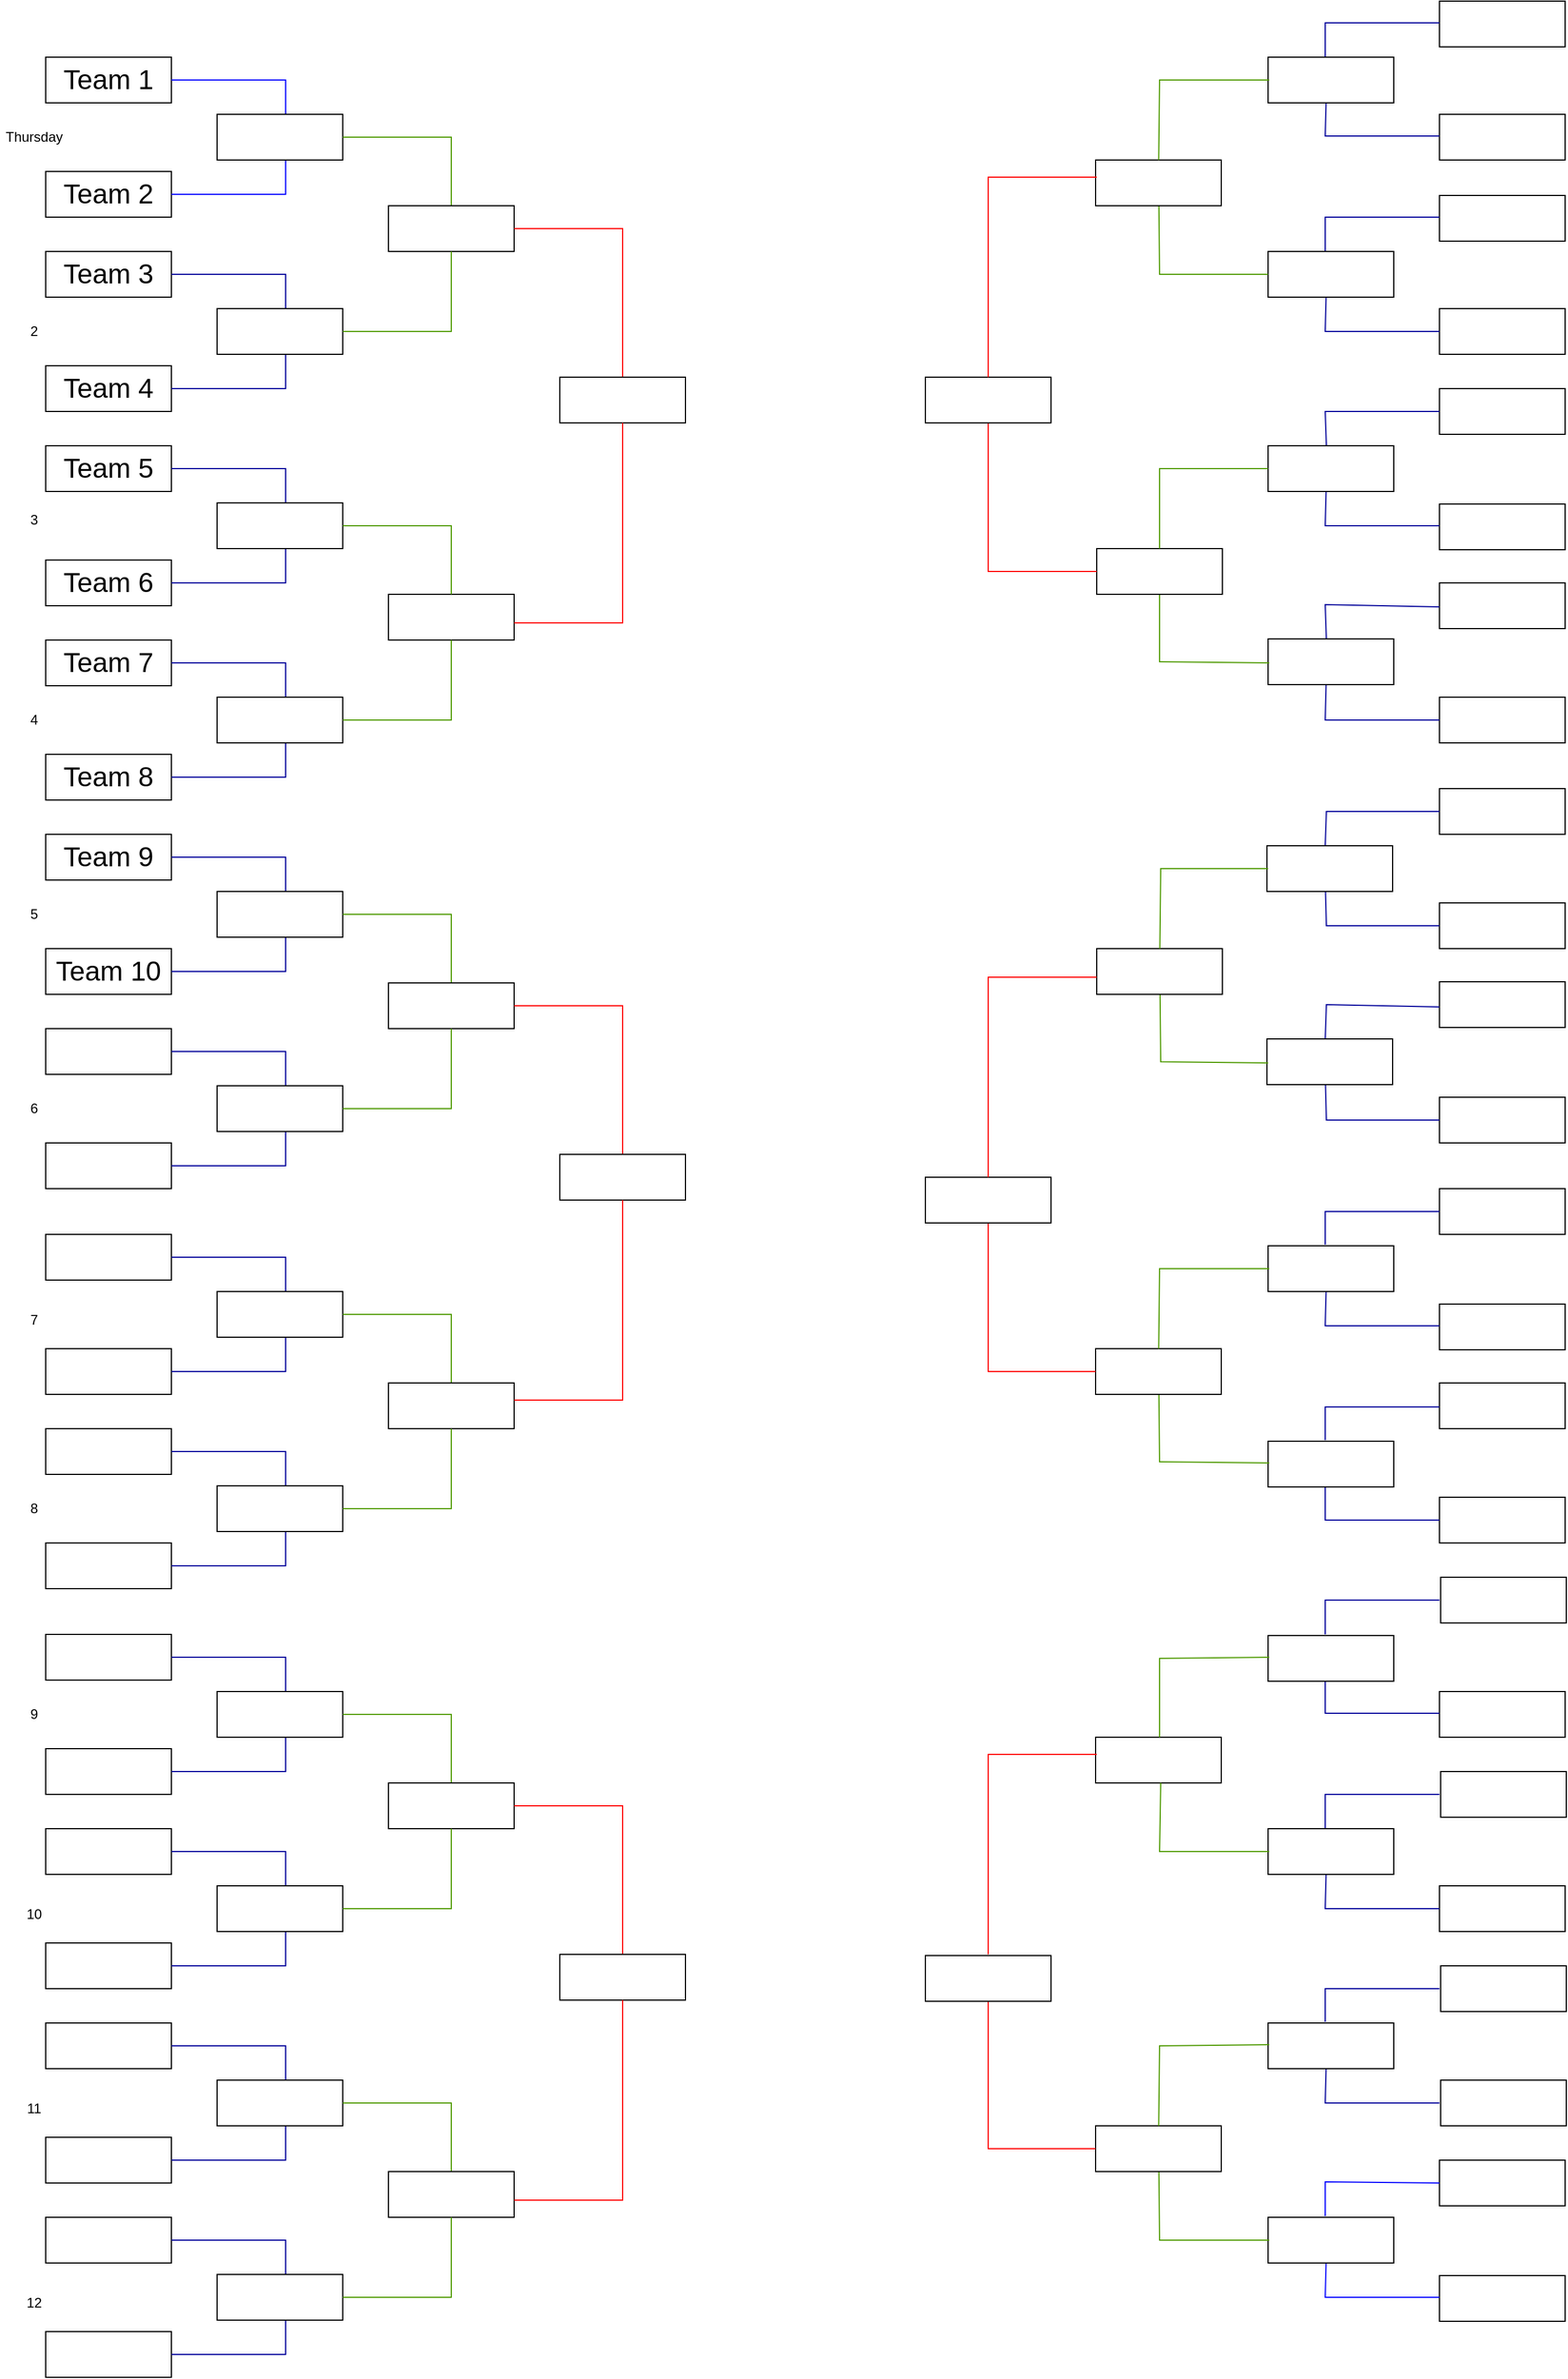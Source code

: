 <mxfile version="26.0.14">
  <diagram name="Page-1" id="8wgxy9TzFDl7dWRC7cgr">
    <mxGraphModel dx="2560" dy="1858" grid="1" gridSize="10" guides="1" tooltips="1" connect="1" arrows="1" fold="1" page="1" pageScale="1" pageWidth="850" pageHeight="1100" math="0" shadow="0">
      <root>
        <mxCell id="0" />
        <mxCell id="1" parent="0" />
        <mxCell id="CkMFdOmKAKPlQsbWJ-E4-1" value="&lt;span style=&quot;font-size: 24px;&quot;&gt;Team 5&lt;/span&gt;" style="rounded=0;whiteSpace=wrap;html=1;" parent="1" vertex="1">
          <mxGeometry x="-260" y="-100" width="110" height="40" as="geometry" />
        </mxCell>
        <mxCell id="CkMFdOmKAKPlQsbWJ-E4-3" value="&lt;span style=&quot;font-size: 24px;&quot;&gt;Team 6&lt;/span&gt;" style="rounded=0;whiteSpace=wrap;html=1;" parent="1" vertex="1">
          <mxGeometry x="-260" width="110" height="40" as="geometry" />
        </mxCell>
        <mxCell id="CkMFdOmKAKPlQsbWJ-E4-8" value="" style="endArrow=none;html=1;rounded=0;strokeColor=light-dark(#000099,#FFFFFF);" parent="1" edge="1">
          <mxGeometry width="50" height="50" relative="1" as="geometry">
            <mxPoint x="-150" y="-80" as="sourcePoint" />
            <mxPoint x="-50" y="-40" as="targetPoint" />
            <Array as="points">
              <mxPoint x="-50" y="-80" />
            </Array>
          </mxGeometry>
        </mxCell>
        <mxCell id="CkMFdOmKAKPlQsbWJ-E4-9" value="" style="endArrow=none;html=1;rounded=0;strokeColor=light-dark(#000099,#FFFFFF);" parent="1" edge="1">
          <mxGeometry width="50" height="50" relative="1" as="geometry">
            <mxPoint x="-150" y="20" as="sourcePoint" />
            <mxPoint x="-50" y="-10" as="targetPoint" />
            <Array as="points">
              <mxPoint x="-50" y="20" />
            </Array>
          </mxGeometry>
        </mxCell>
        <mxCell id="CkMFdOmKAKPlQsbWJ-E4-10" value="" style="rounded=0;whiteSpace=wrap;html=1;" parent="1" vertex="1">
          <mxGeometry x="-110" y="-50" width="110" height="40" as="geometry" />
        </mxCell>
        <mxCell id="CkMFdOmKAKPlQsbWJ-E4-11" value="&lt;span style=&quot;font-size: 24px;&quot;&gt;Team 7&lt;/span&gt;" style="rounded=0;whiteSpace=wrap;html=1;" parent="1" vertex="1">
          <mxGeometry x="-260" y="70" width="110" height="40" as="geometry" />
        </mxCell>
        <mxCell id="CkMFdOmKAKPlQsbWJ-E4-12" value="&lt;span style=&quot;font-size: 24px;&quot;&gt;Team 8&lt;/span&gt;" style="rounded=0;whiteSpace=wrap;html=1;" parent="1" vertex="1">
          <mxGeometry x="-260" y="170" width="110" height="40" as="geometry" />
        </mxCell>
        <mxCell id="CkMFdOmKAKPlQsbWJ-E4-13" value="" style="endArrow=none;html=1;rounded=0;strokeColor=light-dark(#000099,#FFFFFF);" parent="1" edge="1">
          <mxGeometry width="50" height="50" relative="1" as="geometry">
            <mxPoint x="-150" y="90" as="sourcePoint" />
            <mxPoint x="-50" y="130" as="targetPoint" />
            <Array as="points">
              <mxPoint x="-50" y="90" />
            </Array>
          </mxGeometry>
        </mxCell>
        <mxCell id="CkMFdOmKAKPlQsbWJ-E4-14" value="" style="endArrow=none;html=1;rounded=0;strokeColor=light-dark(#000099,#FFFFFF);" parent="1" edge="1">
          <mxGeometry width="50" height="50" relative="1" as="geometry">
            <mxPoint x="-150" y="190" as="sourcePoint" />
            <mxPoint x="-50" y="160" as="targetPoint" />
            <Array as="points">
              <mxPoint x="-50" y="190" />
            </Array>
          </mxGeometry>
        </mxCell>
        <mxCell id="CkMFdOmKAKPlQsbWJ-E4-15" value="" style="rounded=0;whiteSpace=wrap;html=1;" parent="1" vertex="1">
          <mxGeometry x="-110" y="120" width="110" height="40" as="geometry" />
        </mxCell>
        <mxCell id="CkMFdOmKAKPlQsbWJ-E4-16" value="&lt;span style=&quot;font-size: 24px;&quot;&gt;Team 9&lt;/span&gt;" style="rounded=0;whiteSpace=wrap;html=1;" parent="1" vertex="1">
          <mxGeometry x="-260" y="240" width="110" height="40" as="geometry" />
        </mxCell>
        <mxCell id="CkMFdOmKAKPlQsbWJ-E4-17" value="&lt;span style=&quot;font-size: 24px;&quot;&gt;Team 10&lt;/span&gt;" style="rounded=0;whiteSpace=wrap;html=1;" parent="1" vertex="1">
          <mxGeometry x="-260" y="340" width="110" height="40" as="geometry" />
        </mxCell>
        <mxCell id="CkMFdOmKAKPlQsbWJ-E4-18" value="" style="endArrow=none;html=1;rounded=0;strokeColor=light-dark(#000099,#FFFFFF);" parent="1" edge="1">
          <mxGeometry width="50" height="50" relative="1" as="geometry">
            <mxPoint x="-150" y="260" as="sourcePoint" />
            <mxPoint x="-50" y="300" as="targetPoint" />
            <Array as="points">
              <mxPoint x="-50" y="260" />
            </Array>
          </mxGeometry>
        </mxCell>
        <mxCell id="CkMFdOmKAKPlQsbWJ-E4-19" value="" style="endArrow=none;html=1;rounded=0;strokeColor=light-dark(#000099,#FFFFFF);" parent="1" edge="1">
          <mxGeometry width="50" height="50" relative="1" as="geometry">
            <mxPoint x="-150" y="360" as="sourcePoint" />
            <mxPoint x="-50" y="330" as="targetPoint" />
            <Array as="points">
              <mxPoint x="-50" y="360" />
            </Array>
          </mxGeometry>
        </mxCell>
        <mxCell id="CkMFdOmKAKPlQsbWJ-E4-20" value="" style="rounded=0;whiteSpace=wrap;html=1;" parent="1" vertex="1">
          <mxGeometry x="-110" y="290" width="110" height="40" as="geometry" />
        </mxCell>
        <mxCell id="CkMFdOmKAKPlQsbWJ-E4-21" value="" style="rounded=0;whiteSpace=wrap;html=1;" parent="1" vertex="1">
          <mxGeometry x="-260" y="410" width="110" height="40" as="geometry" />
        </mxCell>
        <mxCell id="CkMFdOmKAKPlQsbWJ-E4-22" value="" style="rounded=0;whiteSpace=wrap;html=1;" parent="1" vertex="1">
          <mxGeometry x="-260" y="510" width="110" height="40" as="geometry" />
        </mxCell>
        <mxCell id="CkMFdOmKAKPlQsbWJ-E4-23" value="" style="endArrow=none;html=1;rounded=0;strokeColor=light-dark(#000099,#FFFFFF);" parent="1" edge="1">
          <mxGeometry width="50" height="50" relative="1" as="geometry">
            <mxPoint x="-150" y="430" as="sourcePoint" />
            <mxPoint x="-50" y="470" as="targetPoint" />
            <Array as="points">
              <mxPoint x="-50" y="430" />
            </Array>
          </mxGeometry>
        </mxCell>
        <mxCell id="CkMFdOmKAKPlQsbWJ-E4-24" value="" style="endArrow=none;html=1;rounded=0;strokeColor=light-dark(#000099,#FFFFFF);" parent="1" edge="1">
          <mxGeometry width="50" height="50" relative="1" as="geometry">
            <mxPoint x="-150" y="530" as="sourcePoint" />
            <mxPoint x="-50" y="500" as="targetPoint" />
            <Array as="points">
              <mxPoint x="-50" y="530" />
            </Array>
          </mxGeometry>
        </mxCell>
        <mxCell id="CkMFdOmKAKPlQsbWJ-E4-25" value="" style="rounded=0;whiteSpace=wrap;html=1;" parent="1" vertex="1">
          <mxGeometry x="-110" y="460" width="110" height="40" as="geometry" />
        </mxCell>
        <mxCell id="CkMFdOmKAKPlQsbWJ-E4-26" value="" style="rounded=0;whiteSpace=wrap;html=1;" parent="1" vertex="1">
          <mxGeometry x="-260" y="590" width="110" height="40" as="geometry" />
        </mxCell>
        <mxCell id="CkMFdOmKAKPlQsbWJ-E4-27" value="" style="rounded=0;whiteSpace=wrap;html=1;" parent="1" vertex="1">
          <mxGeometry x="-260" y="690" width="110" height="40" as="geometry" />
        </mxCell>
        <mxCell id="CkMFdOmKAKPlQsbWJ-E4-28" value="" style="endArrow=none;html=1;rounded=0;strokeColor=light-dark(#000099,#FFFFFF);" parent="1" edge="1">
          <mxGeometry width="50" height="50" relative="1" as="geometry">
            <mxPoint x="-150" y="610" as="sourcePoint" />
            <mxPoint x="-50" y="650" as="targetPoint" />
            <Array as="points">
              <mxPoint x="-50" y="610" />
            </Array>
          </mxGeometry>
        </mxCell>
        <mxCell id="CkMFdOmKAKPlQsbWJ-E4-29" value="" style="endArrow=none;html=1;rounded=0;strokeColor=light-dark(#000099,#FFFFFF);" parent="1" edge="1">
          <mxGeometry width="50" height="50" relative="1" as="geometry">
            <mxPoint x="-150" y="710" as="sourcePoint" />
            <mxPoint x="-50" y="680" as="targetPoint" />
            <Array as="points">
              <mxPoint x="-50" y="710" />
            </Array>
          </mxGeometry>
        </mxCell>
        <mxCell id="CkMFdOmKAKPlQsbWJ-E4-30" value="" style="rounded=0;whiteSpace=wrap;html=1;" parent="1" vertex="1">
          <mxGeometry x="-110" y="640" width="110" height="40" as="geometry" />
        </mxCell>
        <mxCell id="CkMFdOmKAKPlQsbWJ-E4-36" value="" style="rounded=0;whiteSpace=wrap;html=1;" parent="1" vertex="1">
          <mxGeometry x="-260" y="760" width="110" height="40" as="geometry" />
        </mxCell>
        <mxCell id="CkMFdOmKAKPlQsbWJ-E4-37" value="" style="rounded=0;whiteSpace=wrap;html=1;" parent="1" vertex="1">
          <mxGeometry x="-260" y="860" width="110" height="40" as="geometry" />
        </mxCell>
        <mxCell id="CkMFdOmKAKPlQsbWJ-E4-38" value="" style="endArrow=none;html=1;rounded=0;strokeColor=light-dark(#000099,#FFFFFF);" parent="1" edge="1">
          <mxGeometry width="50" height="50" relative="1" as="geometry">
            <mxPoint x="-150" y="780" as="sourcePoint" />
            <mxPoint x="-50" y="820" as="targetPoint" />
            <Array as="points">
              <mxPoint x="-50" y="780" />
            </Array>
          </mxGeometry>
        </mxCell>
        <mxCell id="CkMFdOmKAKPlQsbWJ-E4-39" value="" style="endArrow=none;html=1;rounded=0;strokeColor=light-dark(#000099,#FFFFFF);" parent="1" edge="1">
          <mxGeometry width="50" height="50" relative="1" as="geometry">
            <mxPoint x="-150" y="880" as="sourcePoint" />
            <mxPoint x="-50" y="850" as="targetPoint" />
            <Array as="points">
              <mxPoint x="-50" y="880" />
            </Array>
          </mxGeometry>
        </mxCell>
        <mxCell id="CkMFdOmKAKPlQsbWJ-E4-40" value="" style="rounded=0;whiteSpace=wrap;html=1;" parent="1" vertex="1">
          <mxGeometry x="-110" y="810" width="110" height="40" as="geometry" />
        </mxCell>
        <mxCell id="CkMFdOmKAKPlQsbWJ-E4-41" value="" style="rounded=0;whiteSpace=wrap;html=1;" parent="1" vertex="1">
          <mxGeometry x="-260" y="940" width="110" height="40" as="geometry" />
        </mxCell>
        <mxCell id="CkMFdOmKAKPlQsbWJ-E4-42" value="" style="rounded=0;whiteSpace=wrap;html=1;" parent="1" vertex="1">
          <mxGeometry x="-260" y="1040" width="110" height="40" as="geometry" />
        </mxCell>
        <mxCell id="CkMFdOmKAKPlQsbWJ-E4-43" value="" style="endArrow=none;html=1;rounded=0;strokeColor=light-dark(#000099,#FFFFFF);" parent="1" edge="1">
          <mxGeometry width="50" height="50" relative="1" as="geometry">
            <mxPoint x="-150" y="960" as="sourcePoint" />
            <mxPoint x="-50" y="1000" as="targetPoint" />
            <Array as="points">
              <mxPoint x="-50" y="960" />
            </Array>
          </mxGeometry>
        </mxCell>
        <mxCell id="CkMFdOmKAKPlQsbWJ-E4-44" value="" style="endArrow=none;html=1;rounded=0;strokeColor=light-dark(#000099,#FFFFFF);" parent="1" edge="1">
          <mxGeometry width="50" height="50" relative="1" as="geometry">
            <mxPoint x="-150" y="1060" as="sourcePoint" />
            <mxPoint x="-50" y="1030" as="targetPoint" />
            <Array as="points">
              <mxPoint x="-50" y="1060" />
            </Array>
          </mxGeometry>
        </mxCell>
        <mxCell id="CkMFdOmKAKPlQsbWJ-E4-45" value="" style="rounded=0;whiteSpace=wrap;html=1;" parent="1" vertex="1">
          <mxGeometry x="-110" y="990" width="110" height="40" as="geometry" />
        </mxCell>
        <mxCell id="CkMFdOmKAKPlQsbWJ-E4-46" value="" style="rounded=0;whiteSpace=wrap;html=1;" parent="1" vertex="1">
          <mxGeometry x="-260" y="1110" width="110" height="40" as="geometry" />
        </mxCell>
        <mxCell id="CkMFdOmKAKPlQsbWJ-E4-47" value="" style="rounded=0;whiteSpace=wrap;html=1;" parent="1" vertex="1">
          <mxGeometry x="-260" y="1210" width="110" height="40" as="geometry" />
        </mxCell>
        <mxCell id="CkMFdOmKAKPlQsbWJ-E4-48" value="" style="endArrow=none;html=1;rounded=0;strokeColor=light-dark(#000099,#FFFFFF);" parent="1" edge="1">
          <mxGeometry width="50" height="50" relative="1" as="geometry">
            <mxPoint x="-150" y="1130" as="sourcePoint" />
            <mxPoint x="-50" y="1170" as="targetPoint" />
            <Array as="points">
              <mxPoint x="-50" y="1130" />
            </Array>
          </mxGeometry>
        </mxCell>
        <mxCell id="CkMFdOmKAKPlQsbWJ-E4-49" value="" style="endArrow=none;html=1;rounded=0;strokeColor=light-dark(#000099,#FFFFFF);" parent="1" edge="1">
          <mxGeometry width="50" height="50" relative="1" as="geometry">
            <mxPoint x="-150" y="1230" as="sourcePoint" />
            <mxPoint x="-50" y="1200" as="targetPoint" />
            <Array as="points">
              <mxPoint x="-50" y="1230" />
            </Array>
          </mxGeometry>
        </mxCell>
        <mxCell id="CkMFdOmKAKPlQsbWJ-E4-50" value="" style="rounded=0;whiteSpace=wrap;html=1;" parent="1" vertex="1">
          <mxGeometry x="-110" y="1160" width="110" height="40" as="geometry" />
        </mxCell>
        <mxCell id="CkMFdOmKAKPlQsbWJ-E4-51" value="" style="rounded=0;whiteSpace=wrap;html=1;" parent="1" vertex="1">
          <mxGeometry x="-260" y="1280" width="110" height="40" as="geometry" />
        </mxCell>
        <mxCell id="CkMFdOmKAKPlQsbWJ-E4-52" value="" style="rounded=0;whiteSpace=wrap;html=1;" parent="1" vertex="1">
          <mxGeometry x="-260" y="1380" width="110" height="40" as="geometry" />
        </mxCell>
        <mxCell id="CkMFdOmKAKPlQsbWJ-E4-53" value="" style="endArrow=none;html=1;rounded=0;strokeColor=light-dark(#000099,#FFFFFF);" parent="1" edge="1">
          <mxGeometry width="50" height="50" relative="1" as="geometry">
            <mxPoint x="-150" y="1300" as="sourcePoint" />
            <mxPoint x="-50" y="1340" as="targetPoint" />
            <Array as="points">
              <mxPoint x="-50" y="1300" />
            </Array>
          </mxGeometry>
        </mxCell>
        <mxCell id="CkMFdOmKAKPlQsbWJ-E4-54" value="" style="endArrow=none;html=1;rounded=0;strokeColor=light-dark(#000099,#FFFFFF);" parent="1" edge="1">
          <mxGeometry width="50" height="50" relative="1" as="geometry">
            <mxPoint x="-150" y="1400" as="sourcePoint" />
            <mxPoint x="-50" y="1370" as="targetPoint" />
            <Array as="points">
              <mxPoint x="-50" y="1400" />
            </Array>
          </mxGeometry>
        </mxCell>
        <mxCell id="CkMFdOmKAKPlQsbWJ-E4-55" value="" style="rounded=0;whiteSpace=wrap;html=1;" parent="1" vertex="1">
          <mxGeometry x="-110" y="1330" width="110" height="40" as="geometry" />
        </mxCell>
        <mxCell id="CkMFdOmKAKPlQsbWJ-E4-56" value="" style="rounded=0;whiteSpace=wrap;html=1;" parent="1" vertex="1">
          <mxGeometry x="-260" y="1450" width="110" height="40" as="geometry" />
        </mxCell>
        <mxCell id="CkMFdOmKAKPlQsbWJ-E4-57" value="" style="rounded=0;whiteSpace=wrap;html=1;" parent="1" vertex="1">
          <mxGeometry x="-260" y="1550" width="110" height="40" as="geometry" />
        </mxCell>
        <mxCell id="CkMFdOmKAKPlQsbWJ-E4-58" value="" style="endArrow=none;html=1;rounded=0;strokeColor=light-dark(#000099,#FFFFFF);" parent="1" edge="1">
          <mxGeometry width="50" height="50" relative="1" as="geometry">
            <mxPoint x="-150" y="1470" as="sourcePoint" />
            <mxPoint x="-50" y="1510" as="targetPoint" />
            <Array as="points">
              <mxPoint x="-50" y="1470" />
            </Array>
          </mxGeometry>
        </mxCell>
        <mxCell id="CkMFdOmKAKPlQsbWJ-E4-59" value="" style="endArrow=none;html=1;rounded=0;strokeColor=light-dark(#000099,#FFFFFF);" parent="1" edge="1">
          <mxGeometry width="50" height="50" relative="1" as="geometry">
            <mxPoint x="-150" y="1570" as="sourcePoint" />
            <mxPoint x="-50" y="1540" as="targetPoint" />
            <Array as="points">
              <mxPoint x="-50" y="1570" />
            </Array>
          </mxGeometry>
        </mxCell>
        <mxCell id="CkMFdOmKAKPlQsbWJ-E4-60" value="" style="rounded=0;whiteSpace=wrap;html=1;" parent="1" vertex="1">
          <mxGeometry x="-110" y="1500" width="110" height="40" as="geometry" />
        </mxCell>
        <mxCell id="CkMFdOmKAKPlQsbWJ-E4-61" value="&lt;span style=&quot;font-size: 24px;&quot;&gt;Team 3&lt;/span&gt;" style="rounded=0;whiteSpace=wrap;html=1;" parent="1" vertex="1">
          <mxGeometry x="-260" y="-270" width="110" height="40" as="geometry" />
        </mxCell>
        <mxCell id="CkMFdOmKAKPlQsbWJ-E4-62" value="&lt;span style=&quot;font-size: 24px;&quot;&gt;Team 4&lt;/span&gt;" style="rounded=0;whiteSpace=wrap;html=1;" parent="1" vertex="1">
          <mxGeometry x="-260" y="-170" width="110" height="40" as="geometry" />
        </mxCell>
        <mxCell id="CkMFdOmKAKPlQsbWJ-E4-63" value="" style="endArrow=none;html=1;rounded=0;strokeColor=light-dark(#000099,#FFFFFF);" parent="1" edge="1">
          <mxGeometry width="50" height="50" relative="1" as="geometry">
            <mxPoint x="-150" y="-250" as="sourcePoint" />
            <mxPoint x="-50" y="-210" as="targetPoint" />
            <Array as="points">
              <mxPoint x="-50" y="-250" />
            </Array>
          </mxGeometry>
        </mxCell>
        <mxCell id="CkMFdOmKAKPlQsbWJ-E4-64" value="" style="endArrow=none;html=1;rounded=0;strokeColor=light-dark(#000099,#FFFFFF);" parent="1" edge="1">
          <mxGeometry width="50" height="50" relative="1" as="geometry">
            <mxPoint x="-150" y="-150" as="sourcePoint" />
            <mxPoint x="-50" y="-180" as="targetPoint" />
            <Array as="points">
              <mxPoint x="-50" y="-150" />
            </Array>
          </mxGeometry>
        </mxCell>
        <mxCell id="CkMFdOmKAKPlQsbWJ-E4-65" value="" style="rounded=0;whiteSpace=wrap;html=1;" parent="1" vertex="1">
          <mxGeometry x="-110" y="-220" width="110" height="40" as="geometry" />
        </mxCell>
        <mxCell id="CkMFdOmKAKPlQsbWJ-E4-66" value="&lt;font style=&quot;font-size: 24px;&quot;&gt;Team 1&lt;/font&gt;" style="rounded=0;whiteSpace=wrap;html=1;" parent="1" vertex="1">
          <mxGeometry x="-260" y="-440" width="110" height="40" as="geometry" />
        </mxCell>
        <mxCell id="CkMFdOmKAKPlQsbWJ-E4-67" value="&lt;span style=&quot;font-size: 24px;&quot;&gt;Team 2&lt;/span&gt;" style="rounded=0;whiteSpace=wrap;html=1;" parent="1" vertex="1">
          <mxGeometry x="-260" y="-340" width="110" height="40" as="geometry" />
        </mxCell>
        <mxCell id="CkMFdOmKAKPlQsbWJ-E4-68" value="" style="endArrow=none;html=1;rounded=0;strokeColor=light-dark(#0000FF,#FFFFFF);" parent="1" edge="1">
          <mxGeometry width="50" height="50" relative="1" as="geometry">
            <mxPoint x="-150" y="-420" as="sourcePoint" />
            <mxPoint x="-50" y="-380" as="targetPoint" />
            <Array as="points">
              <mxPoint x="-50" y="-420" />
            </Array>
          </mxGeometry>
        </mxCell>
        <mxCell id="CkMFdOmKAKPlQsbWJ-E4-69" value="" style="endArrow=none;html=1;rounded=0;strokeColor=light-dark(#0000FF,#FFFFFF);" parent="1" edge="1">
          <mxGeometry width="50" height="50" relative="1" as="geometry">
            <mxPoint x="-150" y="-320" as="sourcePoint" />
            <mxPoint x="-50" y="-350" as="targetPoint" />
            <Array as="points">
              <mxPoint x="-50" y="-320" />
            </Array>
          </mxGeometry>
        </mxCell>
        <mxCell id="CkMFdOmKAKPlQsbWJ-E4-70" value="" style="rounded=0;whiteSpace=wrap;html=1;" parent="1" vertex="1">
          <mxGeometry x="-110" y="-390" width="110" height="40" as="geometry" />
        </mxCell>
        <mxCell id="CkMFdOmKAKPlQsbWJ-E4-131" value="" style="endArrow=none;html=1;rounded=0;entryX=0.5;entryY=0;entryDx=0;entryDy=0;strokeColor=light-dark(#4D9900,#FFFFFF);" parent="1" target="CkMFdOmKAKPlQsbWJ-E4-133" edge="1">
          <mxGeometry width="50" height="50" relative="1" as="geometry">
            <mxPoint y="-370" as="sourcePoint" />
            <mxPoint x="99" y="-305" as="targetPoint" />
            <Array as="points">
              <mxPoint x="95" y="-370" />
            </Array>
          </mxGeometry>
        </mxCell>
        <mxCell id="CkMFdOmKAKPlQsbWJ-E4-133" value="" style="rounded=0;whiteSpace=wrap;html=1;" parent="1" vertex="1">
          <mxGeometry x="40" y="-310" width="110" height="40" as="geometry" />
        </mxCell>
        <mxCell id="CkMFdOmKAKPlQsbWJ-E4-134" value="" style="endArrow=none;html=1;rounded=0;strokeColor=light-dark(#4D9900,#FFFFFF);" parent="1" target="CkMFdOmKAKPlQsbWJ-E4-133" edge="1">
          <mxGeometry width="50" height="50" relative="1" as="geometry">
            <mxPoint y="-200" as="sourcePoint" />
            <mxPoint x="95" y="-140" as="targetPoint" />
            <Array as="points">
              <mxPoint x="95" y="-200" />
            </Array>
          </mxGeometry>
        </mxCell>
        <mxCell id="CkMFdOmKAKPlQsbWJ-E4-136" value="" style="rounded=0;whiteSpace=wrap;html=1;" parent="1" vertex="1">
          <mxGeometry x="40" y="30" width="110" height="40" as="geometry" />
        </mxCell>
        <mxCell id="CkMFdOmKAKPlQsbWJ-E4-137" value="" style="endArrow=none;html=1;rounded=0;entryX=0.5;entryY=0;entryDx=0;entryDy=0;strokeColor=light-dark(#4D9900,#FFFFFF);" parent="1" edge="1">
          <mxGeometry width="50" height="50" relative="1" as="geometry">
            <mxPoint y="-30" as="sourcePoint" />
            <mxPoint x="95" y="30" as="targetPoint" />
            <Array as="points">
              <mxPoint x="95" y="-30" />
            </Array>
          </mxGeometry>
        </mxCell>
        <mxCell id="CkMFdOmKAKPlQsbWJ-E4-138" value="" style="endArrow=none;html=1;rounded=0;strokeColor=light-dark(#4D9900,#FFFFFF);" parent="1" edge="1">
          <mxGeometry width="50" height="50" relative="1" as="geometry">
            <mxPoint y="140" as="sourcePoint" />
            <mxPoint x="95" y="70" as="targetPoint" />
            <Array as="points">
              <mxPoint x="95" y="140" />
            </Array>
          </mxGeometry>
        </mxCell>
        <mxCell id="CkMFdOmKAKPlQsbWJ-E4-139" value="" style="endArrow=none;html=1;rounded=0;entryX=0.5;entryY=0;entryDx=0;entryDy=0;strokeColor=light-dark(#4D9900,#FFFFFF);" parent="1" target="CkMFdOmKAKPlQsbWJ-E4-140" edge="1">
          <mxGeometry width="50" height="50" relative="1" as="geometry">
            <mxPoint y="310" as="sourcePoint" />
            <mxPoint x="99" y="375" as="targetPoint" />
            <Array as="points">
              <mxPoint x="95" y="310" />
            </Array>
          </mxGeometry>
        </mxCell>
        <mxCell id="CkMFdOmKAKPlQsbWJ-E4-140" value="" style="rounded=0;whiteSpace=wrap;html=1;" parent="1" vertex="1">
          <mxGeometry x="40" y="370" width="110" height="40" as="geometry" />
        </mxCell>
        <mxCell id="CkMFdOmKAKPlQsbWJ-E4-141" value="" style="endArrow=none;html=1;rounded=0;strokeColor=light-dark(#4D9900,#FFFFFF);" parent="1" target="CkMFdOmKAKPlQsbWJ-E4-140" edge="1">
          <mxGeometry width="50" height="50" relative="1" as="geometry">
            <mxPoint y="480" as="sourcePoint" />
            <mxPoint x="95" y="540" as="targetPoint" />
            <Array as="points">
              <mxPoint x="95" y="480" />
            </Array>
          </mxGeometry>
        </mxCell>
        <mxCell id="CkMFdOmKAKPlQsbWJ-E4-142" value="" style="endArrow=none;html=1;rounded=0;entryX=0.5;entryY=0;entryDx=0;entryDy=0;strokeColor=light-dark(#4D9900,#FFFFFF);" parent="1" target="CkMFdOmKAKPlQsbWJ-E4-143" edge="1">
          <mxGeometry width="50" height="50" relative="1" as="geometry">
            <mxPoint y="660" as="sourcePoint" />
            <mxPoint x="99" y="725" as="targetPoint" />
            <Array as="points">
              <mxPoint x="95" y="660" />
            </Array>
          </mxGeometry>
        </mxCell>
        <mxCell id="CkMFdOmKAKPlQsbWJ-E4-143" value="" style="rounded=0;whiteSpace=wrap;html=1;" parent="1" vertex="1">
          <mxGeometry x="40" y="720" width="110" height="40" as="geometry" />
        </mxCell>
        <mxCell id="CkMFdOmKAKPlQsbWJ-E4-144" value="" style="endArrow=none;html=1;rounded=0;strokeColor=light-dark(#4D9900,#FFFFFF);" parent="1" target="CkMFdOmKAKPlQsbWJ-E4-143" edge="1">
          <mxGeometry width="50" height="50" relative="1" as="geometry">
            <mxPoint y="830" as="sourcePoint" />
            <mxPoint x="95" y="890" as="targetPoint" />
            <Array as="points">
              <mxPoint x="95" y="830" />
            </Array>
          </mxGeometry>
        </mxCell>
        <mxCell id="CkMFdOmKAKPlQsbWJ-E4-145" value="" style="endArrow=none;html=1;rounded=0;entryX=0.5;entryY=0;entryDx=0;entryDy=0;strokeColor=light-dark(#4D9900,#FFFFFF);" parent="1" target="CkMFdOmKAKPlQsbWJ-E4-146" edge="1">
          <mxGeometry width="50" height="50" relative="1" as="geometry">
            <mxPoint y="1010" as="sourcePoint" />
            <mxPoint x="99" y="1075" as="targetPoint" />
            <Array as="points">
              <mxPoint x="95" y="1010" />
            </Array>
          </mxGeometry>
        </mxCell>
        <mxCell id="CkMFdOmKAKPlQsbWJ-E4-146" value="" style="rounded=0;whiteSpace=wrap;html=1;" parent="1" vertex="1">
          <mxGeometry x="40" y="1070" width="110" height="40" as="geometry" />
        </mxCell>
        <mxCell id="CkMFdOmKAKPlQsbWJ-E4-147" value="" style="endArrow=none;html=1;rounded=0;strokeColor=light-dark(#4D9900,#FFFFFF);" parent="1" target="CkMFdOmKAKPlQsbWJ-E4-146" edge="1">
          <mxGeometry width="50" height="50" relative="1" as="geometry">
            <mxPoint y="1180" as="sourcePoint" />
            <mxPoint x="95" y="1240" as="targetPoint" />
            <Array as="points">
              <mxPoint x="95" y="1180" />
            </Array>
          </mxGeometry>
        </mxCell>
        <mxCell id="CkMFdOmKAKPlQsbWJ-E4-148" value="" style="endArrow=none;html=1;rounded=0;entryX=0.5;entryY=0;entryDx=0;entryDy=0;strokeColor=light-dark(#4D9900,#FFFFFF);" parent="1" target="CkMFdOmKAKPlQsbWJ-E4-149" edge="1">
          <mxGeometry width="50" height="50" relative="1" as="geometry">
            <mxPoint y="1350" as="sourcePoint" />
            <mxPoint x="99" y="1415" as="targetPoint" />
            <Array as="points">
              <mxPoint x="95" y="1350" />
            </Array>
          </mxGeometry>
        </mxCell>
        <mxCell id="CkMFdOmKAKPlQsbWJ-E4-149" value="" style="rounded=0;whiteSpace=wrap;html=1;" parent="1" vertex="1">
          <mxGeometry x="40" y="1410" width="110" height="40" as="geometry" />
        </mxCell>
        <mxCell id="CkMFdOmKAKPlQsbWJ-E4-150" value="" style="endArrow=none;html=1;rounded=0;strokeColor=light-dark(#4D9900,#FFFFFF);" parent="1" target="CkMFdOmKAKPlQsbWJ-E4-149" edge="1">
          <mxGeometry width="50" height="50" relative="1" as="geometry">
            <mxPoint y="1520" as="sourcePoint" />
            <mxPoint x="95" y="1580" as="targetPoint" />
            <Array as="points">
              <mxPoint x="95" y="1520" />
            </Array>
          </mxGeometry>
        </mxCell>
        <mxCell id="CkMFdOmKAKPlQsbWJ-E4-151" value="" style="endArrow=none;html=1;rounded=0;entryX=0.5;entryY=0;entryDx=0;entryDy=0;strokeColor=light-dark(#FF0000,#FFFFFF);" parent="1" target="CkMFdOmKAKPlQsbWJ-E4-152" edge="1">
          <mxGeometry width="50" height="50" relative="1" as="geometry">
            <mxPoint x="150" y="-290" as="sourcePoint" />
            <mxPoint x="245" y="-230" as="targetPoint" />
            <Array as="points">
              <mxPoint x="245" y="-290" />
            </Array>
          </mxGeometry>
        </mxCell>
        <mxCell id="CkMFdOmKAKPlQsbWJ-E4-152" value="" style="rounded=0;whiteSpace=wrap;html=1;" parent="1" vertex="1">
          <mxGeometry x="190" y="-160" width="110" height="40" as="geometry" />
        </mxCell>
        <mxCell id="CkMFdOmKAKPlQsbWJ-E4-153" value="" style="endArrow=none;html=1;rounded=0;strokeColor=light-dark(#FF0000,#FFFFFF);entryX=0.5;entryY=1;entryDx=0;entryDy=0;" parent="1" target="CkMFdOmKAKPlQsbWJ-E4-152" edge="1">
          <mxGeometry width="50" height="50" relative="1" as="geometry">
            <mxPoint x="150" y="55" as="sourcePoint" />
            <mxPoint x="245" y="-15" as="targetPoint" />
            <Array as="points">
              <mxPoint x="245" y="55" />
            </Array>
          </mxGeometry>
        </mxCell>
        <mxCell id="CkMFdOmKAKPlQsbWJ-E4-154" value="" style="endArrow=none;html=1;rounded=0;entryX=0.5;entryY=0;entryDx=0;entryDy=0;strokeColor=light-dark(#FF0000,#FFFFFF);" parent="1" target="CkMFdOmKAKPlQsbWJ-E4-155" edge="1">
          <mxGeometry width="50" height="50" relative="1" as="geometry">
            <mxPoint x="150" y="390" as="sourcePoint" />
            <mxPoint x="245" y="450" as="targetPoint" />
            <Array as="points">
              <mxPoint x="245" y="390" />
            </Array>
          </mxGeometry>
        </mxCell>
        <mxCell id="CkMFdOmKAKPlQsbWJ-E4-155" value="" style="rounded=0;whiteSpace=wrap;html=1;" parent="1" vertex="1">
          <mxGeometry x="190" y="520" width="110" height="40" as="geometry" />
        </mxCell>
        <mxCell id="CkMFdOmKAKPlQsbWJ-E4-156" value="" style="endArrow=none;html=1;rounded=0;strokeColor=light-dark(#FF0000,#FFFFFF);entryX=0.5;entryY=1;entryDx=0;entryDy=0;" parent="1" target="CkMFdOmKAKPlQsbWJ-E4-155" edge="1">
          <mxGeometry width="50" height="50" relative="1" as="geometry">
            <mxPoint x="150" y="735" as="sourcePoint" />
            <mxPoint x="245" y="665" as="targetPoint" />
            <Array as="points">
              <mxPoint x="245" y="735" />
            </Array>
          </mxGeometry>
        </mxCell>
        <mxCell id="CkMFdOmKAKPlQsbWJ-E4-157" value="" style="endArrow=none;html=1;rounded=0;entryX=0.5;entryY=0;entryDx=0;entryDy=0;strokeColor=light-dark(#FF0000,#FFFFFF);" parent="1" target="CkMFdOmKAKPlQsbWJ-E4-158" edge="1">
          <mxGeometry width="50" height="50" relative="1" as="geometry">
            <mxPoint x="150" y="1090" as="sourcePoint" />
            <mxPoint x="245" y="1150" as="targetPoint" />
            <Array as="points">
              <mxPoint x="245" y="1090" />
            </Array>
          </mxGeometry>
        </mxCell>
        <mxCell id="CkMFdOmKAKPlQsbWJ-E4-158" value="" style="rounded=0;whiteSpace=wrap;html=1;" parent="1" vertex="1">
          <mxGeometry x="190" y="1220" width="110" height="40" as="geometry" />
        </mxCell>
        <mxCell id="CkMFdOmKAKPlQsbWJ-E4-159" value="" style="endArrow=none;html=1;rounded=0;strokeColor=light-dark(#FF0000,#FFFFFF);entryX=0.5;entryY=1;entryDx=0;entryDy=0;" parent="1" target="CkMFdOmKAKPlQsbWJ-E4-158" edge="1">
          <mxGeometry width="50" height="50" relative="1" as="geometry">
            <mxPoint x="150" y="1435" as="sourcePoint" />
            <mxPoint x="245" y="1365" as="targetPoint" />
            <Array as="points">
              <mxPoint x="245" y="1435" />
            </Array>
          </mxGeometry>
        </mxCell>
        <mxCell id="CkMFdOmKAKPlQsbWJ-E4-161" value="Thursday" style="text;html=1;align=center;verticalAlign=middle;whiteSpace=wrap;rounded=0;" parent="1" vertex="1">
          <mxGeometry x="-300" y="-385" width="60" height="30" as="geometry" />
        </mxCell>
        <mxCell id="CkMFdOmKAKPlQsbWJ-E4-162" value="2" style="text;html=1;align=center;verticalAlign=middle;whiteSpace=wrap;rounded=0;" parent="1" vertex="1">
          <mxGeometry x="-300" y="-215" width="60" height="30" as="geometry" />
        </mxCell>
        <mxCell id="CkMFdOmKAKPlQsbWJ-E4-163" value="3" style="text;html=1;align=center;verticalAlign=middle;whiteSpace=wrap;rounded=0;" parent="1" vertex="1">
          <mxGeometry x="-300" y="-50" width="60" height="30" as="geometry" />
        </mxCell>
        <mxCell id="CkMFdOmKAKPlQsbWJ-E4-164" value="4" style="text;html=1;align=center;verticalAlign=middle;whiteSpace=wrap;rounded=0;" parent="1" vertex="1">
          <mxGeometry x="-300" y="125" width="60" height="30" as="geometry" />
        </mxCell>
        <mxCell id="CkMFdOmKAKPlQsbWJ-E4-165" value="5" style="text;html=1;align=center;verticalAlign=middle;whiteSpace=wrap;rounded=0;" parent="1" vertex="1">
          <mxGeometry x="-300" y="295" width="60" height="30" as="geometry" />
        </mxCell>
        <mxCell id="CkMFdOmKAKPlQsbWJ-E4-166" value="6" style="text;html=1;align=center;verticalAlign=middle;whiteSpace=wrap;rounded=0;" parent="1" vertex="1">
          <mxGeometry x="-300" y="465" width="60" height="30" as="geometry" />
        </mxCell>
        <mxCell id="CkMFdOmKAKPlQsbWJ-E4-167" value="7" style="text;html=1;align=center;verticalAlign=middle;whiteSpace=wrap;rounded=0;" parent="1" vertex="1">
          <mxGeometry x="-300" y="650" width="60" height="30" as="geometry" />
        </mxCell>
        <mxCell id="CkMFdOmKAKPlQsbWJ-E4-168" value="8" style="text;html=1;align=center;verticalAlign=middle;whiteSpace=wrap;rounded=0;" parent="1" vertex="1">
          <mxGeometry x="-300" y="815" width="60" height="30" as="geometry" />
        </mxCell>
        <mxCell id="CkMFdOmKAKPlQsbWJ-E4-169" value="9" style="text;html=1;align=center;verticalAlign=middle;whiteSpace=wrap;rounded=0;" parent="1" vertex="1">
          <mxGeometry x="-300" y="995" width="60" height="30" as="geometry" />
        </mxCell>
        <mxCell id="CkMFdOmKAKPlQsbWJ-E4-170" value="10" style="text;html=1;align=center;verticalAlign=middle;whiteSpace=wrap;rounded=0;" parent="1" vertex="1">
          <mxGeometry x="-300" y="1170" width="60" height="30" as="geometry" />
        </mxCell>
        <mxCell id="CkMFdOmKAKPlQsbWJ-E4-171" value="11" style="text;html=1;align=center;verticalAlign=middle;whiteSpace=wrap;rounded=0;" parent="1" vertex="1">
          <mxGeometry x="-300" y="1340" width="60" height="30" as="geometry" />
        </mxCell>
        <mxCell id="CkMFdOmKAKPlQsbWJ-E4-172" value="12" style="text;html=1;align=center;verticalAlign=middle;whiteSpace=wrap;rounded=0;" parent="1" vertex="1">
          <mxGeometry x="-300" y="1510" width="60" height="30" as="geometry" />
        </mxCell>
        <mxCell id="CkMFdOmKAKPlQsbWJ-E4-260" value="" style="group;rotation=-180;" parent="1" vertex="1" connectable="0">
          <mxGeometry x="510" y="-490" width="560" height="2030" as="geometry" />
        </mxCell>
        <mxCell id="CkMFdOmKAKPlQsbWJ-E4-173" value="" style="rounded=0;whiteSpace=wrap;html=1;direction=west;rotation=-180;" parent="CkMFdOmKAKPlQsbWJ-E4-260" vertex="1">
          <mxGeometry x="450" y="1650" width="110" height="40" as="geometry" />
        </mxCell>
        <mxCell id="CkMFdOmKAKPlQsbWJ-E4-174" value="" style="rounded=0;whiteSpace=wrap;html=1;direction=west;rotation=-180;" parent="CkMFdOmKAKPlQsbWJ-E4-260" vertex="1">
          <mxGeometry x="451" y="1550" width="110" height="40" as="geometry" />
        </mxCell>
        <mxCell id="CkMFdOmKAKPlQsbWJ-E4-175" value="" style="endArrow=none;html=1;rounded=0;strokeColor=light-dark(#000099,#FFFFFF);" parent="CkMFdOmKAKPlQsbWJ-E4-260" edge="1">
          <mxGeometry width="50" height="50" relative="1" as="geometry">
            <mxPoint x="450" y="1670" as="sourcePoint" />
            <mxPoint x="351" y="1630" as="targetPoint" />
            <Array as="points">
              <mxPoint x="350" y="1670" />
            </Array>
          </mxGeometry>
        </mxCell>
        <mxCell id="CkMFdOmKAKPlQsbWJ-E4-176" value="" style="endArrow=none;html=1;rounded=0;strokeColor=light-dark(#000099,#FFFFFF);" parent="CkMFdOmKAKPlQsbWJ-E4-260" edge="1">
          <mxGeometry width="50" height="50" relative="1" as="geometry">
            <mxPoint x="450" y="1570" as="sourcePoint" />
            <mxPoint x="350" y="1600" as="targetPoint" />
            <Array as="points">
              <mxPoint x="350" y="1570" />
            </Array>
          </mxGeometry>
        </mxCell>
        <mxCell id="CkMFdOmKAKPlQsbWJ-E4-177" value="" style="rounded=0;whiteSpace=wrap;html=1;direction=west;rotation=-180;" parent="CkMFdOmKAKPlQsbWJ-E4-260" vertex="1">
          <mxGeometry x="300" y="1600" width="110" height="40" as="geometry" />
        </mxCell>
        <mxCell id="CkMFdOmKAKPlQsbWJ-E4-178" value="" style="rounded=0;whiteSpace=wrap;html=1;direction=west;rotation=-180;" parent="CkMFdOmKAKPlQsbWJ-E4-260" vertex="1">
          <mxGeometry x="450" y="1480" width="110" height="40" as="geometry" />
        </mxCell>
        <mxCell id="CkMFdOmKAKPlQsbWJ-E4-179" value="" style="rounded=0;whiteSpace=wrap;html=1;direction=west;rotation=-180;" parent="CkMFdOmKAKPlQsbWJ-E4-260" vertex="1">
          <mxGeometry x="451" y="1380" width="110" height="40" as="geometry" />
        </mxCell>
        <mxCell id="CkMFdOmKAKPlQsbWJ-E4-180" value="" style="endArrow=none;html=1;rounded=0;strokeColor=light-dark(#000099,#FFFFFF);" parent="CkMFdOmKAKPlQsbWJ-E4-260" edge="1">
          <mxGeometry width="50" height="50" relative="1" as="geometry">
            <mxPoint x="450" y="1499" as="sourcePoint" />
            <mxPoint x="350" y="1460" as="targetPoint" />
            <Array as="points">
              <mxPoint x="350" y="1499" />
            </Array>
          </mxGeometry>
        </mxCell>
        <mxCell id="CkMFdOmKAKPlQsbWJ-E4-181" value="" style="endArrow=none;html=1;rounded=0;strokeColor=light-dark(#000099,#FFFFFF);" parent="CkMFdOmKAKPlQsbWJ-E4-260" edge="1">
          <mxGeometry width="50" height="50" relative="1" as="geometry">
            <mxPoint x="450" y="1400" as="sourcePoint" />
            <mxPoint x="350" y="1430" as="targetPoint" />
            <Array as="points">
              <mxPoint x="350" y="1400" />
            </Array>
          </mxGeometry>
        </mxCell>
        <mxCell id="CkMFdOmKAKPlQsbWJ-E4-182" value="" style="rounded=0;whiteSpace=wrap;html=1;direction=west;rotation=-180;" parent="CkMFdOmKAKPlQsbWJ-E4-260" vertex="1">
          <mxGeometry x="300" y="1431" width="110" height="40" as="geometry" />
        </mxCell>
        <mxCell id="CkMFdOmKAKPlQsbWJ-E4-183" value="" style="rounded=0;whiteSpace=wrap;html=1;direction=west;rotation=-180;" parent="CkMFdOmKAKPlQsbWJ-E4-260" vertex="1">
          <mxGeometry x="450" y="1310" width="110" height="40" as="geometry" />
        </mxCell>
        <mxCell id="CkMFdOmKAKPlQsbWJ-E4-184" value="" style="rounded=0;whiteSpace=wrap;html=1;direction=west;rotation=-180;" parent="CkMFdOmKAKPlQsbWJ-E4-260" vertex="1">
          <mxGeometry x="450" y="1210" width="110" height="40" as="geometry" />
        </mxCell>
        <mxCell id="CkMFdOmKAKPlQsbWJ-E4-185" value="" style="endArrow=none;html=1;rounded=0;strokeColor=light-dark(#000099,#FFFFFF);" parent="CkMFdOmKAKPlQsbWJ-E4-260" edge="1">
          <mxGeometry width="50" height="50" relative="1" as="geometry">
            <mxPoint x="450" y="1330" as="sourcePoint" />
            <mxPoint x="350" y="1290" as="targetPoint" />
            <Array as="points">
              <mxPoint x="350" y="1330" />
            </Array>
          </mxGeometry>
        </mxCell>
        <mxCell id="CkMFdOmKAKPlQsbWJ-E4-186" value="" style="endArrow=none;html=1;rounded=0;strokeColor=light-dark(#000099,#FFFFFF);" parent="CkMFdOmKAKPlQsbWJ-E4-260" edge="1">
          <mxGeometry width="50" height="50" relative="1" as="geometry">
            <mxPoint x="450" y="1231" as="sourcePoint" />
            <mxPoint x="350" y="1260" as="targetPoint" />
            <Array as="points">
              <mxPoint x="350" y="1231" />
            </Array>
          </mxGeometry>
        </mxCell>
        <mxCell id="CkMFdOmKAKPlQsbWJ-E4-187" value="" style="rounded=0;whiteSpace=wrap;html=1;direction=west;rotation=-180;" parent="CkMFdOmKAKPlQsbWJ-E4-260" vertex="1">
          <mxGeometry x="300" y="1261" width="110" height="40" as="geometry" />
        </mxCell>
        <mxCell id="CkMFdOmKAKPlQsbWJ-E4-188" value="" style="rounded=0;whiteSpace=wrap;html=1;direction=west;rotation=-180;" parent="CkMFdOmKAKPlQsbWJ-E4-260" vertex="1">
          <mxGeometry x="450" y="1141" width="110" height="40" as="geometry" />
        </mxCell>
        <mxCell id="CkMFdOmKAKPlQsbWJ-E4-189" value="" style="rounded=0;whiteSpace=wrap;html=1;direction=west;rotation=-180;" parent="CkMFdOmKAKPlQsbWJ-E4-260" vertex="1">
          <mxGeometry x="450" y="1040" width="110" height="40" as="geometry" />
        </mxCell>
        <mxCell id="CkMFdOmKAKPlQsbWJ-E4-190" value="" style="endArrow=none;html=1;rounded=0;strokeColor=light-dark(#000099,#FFFFFF);" parent="CkMFdOmKAKPlQsbWJ-E4-260" edge="1">
          <mxGeometry width="50" height="50" relative="1" as="geometry">
            <mxPoint x="450" y="1160" as="sourcePoint" />
            <mxPoint x="351" y="1120" as="targetPoint" />
            <Array as="points">
              <mxPoint x="350" y="1160" />
            </Array>
          </mxGeometry>
        </mxCell>
        <mxCell id="CkMFdOmKAKPlQsbWJ-E4-191" value="" style="endArrow=none;html=1;rounded=0;strokeColor=light-dark(#000099,#FFFFFF);" parent="CkMFdOmKAKPlQsbWJ-E4-260" edge="1">
          <mxGeometry width="50" height="50" relative="1" as="geometry">
            <mxPoint x="450" y="1060" as="sourcePoint" />
            <mxPoint x="350" y="1089" as="targetPoint" />
            <Array as="points">
              <mxPoint x="350" y="1060" />
            </Array>
          </mxGeometry>
        </mxCell>
        <mxCell id="CkMFdOmKAKPlQsbWJ-E4-192" value="" style="rounded=0;whiteSpace=wrap;html=1;direction=west;rotation=-180;" parent="CkMFdOmKAKPlQsbWJ-E4-260" vertex="1">
          <mxGeometry x="300" y="1090" width="110" height="40" as="geometry" />
        </mxCell>
        <mxCell id="CkMFdOmKAKPlQsbWJ-E4-193" value="" style="rounded=0;whiteSpace=wrap;html=1;direction=west;rotation=-180;" parent="CkMFdOmKAKPlQsbWJ-E4-260" vertex="1">
          <mxGeometry x="450" y="960" width="110" height="40" as="geometry" />
        </mxCell>
        <mxCell id="CkMFdOmKAKPlQsbWJ-E4-194" value="" style="rounded=0;whiteSpace=wrap;html=1;direction=west;rotation=-180;" parent="CkMFdOmKAKPlQsbWJ-E4-260" vertex="1">
          <mxGeometry x="450" y="859" width="110" height="40" as="geometry" />
        </mxCell>
        <mxCell id="CkMFdOmKAKPlQsbWJ-E4-195" value="" style="endArrow=none;html=1;rounded=0;strokeColor=light-dark(#000099,#FFFFFF);" parent="CkMFdOmKAKPlQsbWJ-E4-260" edge="1">
          <mxGeometry width="50" height="50" relative="1" as="geometry">
            <mxPoint x="450" y="980" as="sourcePoint" />
            <mxPoint x="350" y="939" as="targetPoint" />
            <Array as="points">
              <mxPoint x="351" y="980" />
            </Array>
          </mxGeometry>
        </mxCell>
        <mxCell id="CkMFdOmKAKPlQsbWJ-E4-196" value="" style="endArrow=none;html=1;rounded=0;strokeColor=light-dark(#000099,#FFFFFF);" parent="CkMFdOmKAKPlQsbWJ-E4-260" edge="1">
          <mxGeometry width="50" height="50" relative="1" as="geometry">
            <mxPoint x="450" y="881" as="sourcePoint" />
            <mxPoint x="350" y="910" as="targetPoint" />
            <Array as="points">
              <mxPoint x="351" y="879" />
            </Array>
          </mxGeometry>
        </mxCell>
        <mxCell id="CkMFdOmKAKPlQsbWJ-E4-197" value="" style="rounded=0;whiteSpace=wrap;html=1;direction=west;rotation=-180;" parent="CkMFdOmKAKPlQsbWJ-E4-260" vertex="1">
          <mxGeometry x="299" y="909" width="110" height="40" as="geometry" />
        </mxCell>
        <mxCell id="CkMFdOmKAKPlQsbWJ-E4-198" value="" style="rounded=0;whiteSpace=wrap;html=1;direction=west;rotation=-180;" parent="CkMFdOmKAKPlQsbWJ-E4-260" vertex="1">
          <mxGeometry x="450" y="790" width="110" height="40" as="geometry" />
        </mxCell>
        <mxCell id="CkMFdOmKAKPlQsbWJ-E4-199" value="" style="rounded=0;whiteSpace=wrap;html=1;direction=west;rotation=-180;" parent="CkMFdOmKAKPlQsbWJ-E4-260" vertex="1">
          <mxGeometry x="450" y="690" width="110" height="40" as="geometry" />
        </mxCell>
        <mxCell id="CkMFdOmKAKPlQsbWJ-E4-200" value="" style="endArrow=none;html=1;rounded=0;strokeColor=light-dark(#000099,#FFFFFF);" parent="CkMFdOmKAKPlQsbWJ-E4-260" edge="1">
          <mxGeometry width="50" height="50" relative="1" as="geometry">
            <mxPoint x="450" y="810" as="sourcePoint" />
            <mxPoint x="350" y="770" as="targetPoint" />
            <Array as="points">
              <mxPoint x="351" y="810" />
            </Array>
          </mxGeometry>
        </mxCell>
        <mxCell id="CkMFdOmKAKPlQsbWJ-E4-201" value="" style="endArrow=none;html=1;rounded=0;strokeColor=light-dark(#000099,#FFFFFF);" parent="CkMFdOmKAKPlQsbWJ-E4-260" edge="1">
          <mxGeometry width="50" height="50" relative="1" as="geometry">
            <mxPoint x="450" y="710" as="sourcePoint" />
            <mxPoint x="350" y="740" as="targetPoint" />
            <Array as="points">
              <mxPoint x="351" y="710" />
            </Array>
          </mxGeometry>
        </mxCell>
        <mxCell id="CkMFdOmKAKPlQsbWJ-E4-202" value="" style="rounded=0;whiteSpace=wrap;html=1;direction=west;rotation=-180;" parent="CkMFdOmKAKPlQsbWJ-E4-260" vertex="1">
          <mxGeometry x="299" y="740" width="110" height="40" as="geometry" />
        </mxCell>
        <mxCell id="CkMFdOmKAKPlQsbWJ-E4-203" value="" style="rounded=0;whiteSpace=wrap;html=1;direction=west;rotation=-180;" parent="CkMFdOmKAKPlQsbWJ-E4-260" vertex="1">
          <mxGeometry x="450" y="610" width="110" height="40" as="geometry" />
        </mxCell>
        <mxCell id="CkMFdOmKAKPlQsbWJ-E4-204" value="" style="rounded=0;whiteSpace=wrap;html=1;direction=west;rotation=-180;" parent="CkMFdOmKAKPlQsbWJ-E4-260" vertex="1">
          <mxGeometry x="450" y="510" width="110" height="40" as="geometry" />
        </mxCell>
        <mxCell id="CkMFdOmKAKPlQsbWJ-E4-205" value="" style="endArrow=none;html=1;rounded=0;strokeColor=light-dark(#000099,#FFFFFF);" parent="CkMFdOmKAKPlQsbWJ-E4-260" edge="1">
          <mxGeometry width="50" height="50" relative="1" as="geometry">
            <mxPoint x="450" y="630" as="sourcePoint" />
            <mxPoint x="351" y="589" as="targetPoint" />
            <Array as="points">
              <mxPoint x="350" y="630" />
            </Array>
          </mxGeometry>
        </mxCell>
        <mxCell id="CkMFdOmKAKPlQsbWJ-E4-206" value="" style="endArrow=none;html=1;rounded=0;strokeColor=light-dark(#000099,#FFFFFF);" parent="CkMFdOmKAKPlQsbWJ-E4-260" edge="1">
          <mxGeometry width="50" height="50" relative="1" as="geometry">
            <mxPoint x="450" y="531" as="sourcePoint" />
            <mxPoint x="351" y="560" as="targetPoint" />
            <Array as="points">
              <mxPoint x="350" y="529" />
            </Array>
          </mxGeometry>
        </mxCell>
        <mxCell id="CkMFdOmKAKPlQsbWJ-E4-207" value="" style="rounded=0;whiteSpace=wrap;html=1;direction=west;rotation=-180;" parent="CkMFdOmKAKPlQsbWJ-E4-260" vertex="1">
          <mxGeometry x="300" y="559" width="110" height="40" as="geometry" />
        </mxCell>
        <mxCell id="CkMFdOmKAKPlQsbWJ-E4-208" value="" style="rounded=0;whiteSpace=wrap;html=1;direction=west;rotation=-180;" parent="CkMFdOmKAKPlQsbWJ-E4-260" vertex="1">
          <mxGeometry x="450" y="441" width="110" height="40" as="geometry" />
        </mxCell>
        <mxCell id="CkMFdOmKAKPlQsbWJ-E4-209" value="" style="rounded=0;whiteSpace=wrap;html=1;direction=west;rotation=-180;" parent="CkMFdOmKAKPlQsbWJ-E4-260" vertex="1">
          <mxGeometry x="450" y="340" width="110" height="40" as="geometry" />
        </mxCell>
        <mxCell id="CkMFdOmKAKPlQsbWJ-E4-210" value="" style="endArrow=none;html=1;rounded=0;strokeColor=light-dark(#000099,#FFFFFF);" parent="CkMFdOmKAKPlQsbWJ-E4-260" edge="1">
          <mxGeometry width="50" height="50" relative="1" as="geometry">
            <mxPoint x="450" y="460" as="sourcePoint" />
            <mxPoint x="351" y="420" as="targetPoint" />
            <Array as="points">
              <mxPoint x="350" y="460" />
            </Array>
          </mxGeometry>
        </mxCell>
        <mxCell id="CkMFdOmKAKPlQsbWJ-E4-211" value="" style="endArrow=none;html=1;rounded=0;strokeColor=light-dark(#000099,#FFFFFF);" parent="CkMFdOmKAKPlQsbWJ-E4-260" edge="1">
          <mxGeometry width="50" height="50" relative="1" as="geometry">
            <mxPoint x="450" y="360" as="sourcePoint" />
            <mxPoint x="351" y="390" as="targetPoint" />
            <Array as="points">
              <mxPoint x="350" y="360" />
            </Array>
          </mxGeometry>
        </mxCell>
        <mxCell id="CkMFdOmKAKPlQsbWJ-E4-212" value="" style="rounded=0;whiteSpace=wrap;html=1;direction=west;rotation=-180;" parent="CkMFdOmKAKPlQsbWJ-E4-260" vertex="1">
          <mxGeometry x="300" y="390" width="110" height="40" as="geometry" />
        </mxCell>
        <mxCell id="CkMFdOmKAKPlQsbWJ-E4-213" value="" style="rounded=0;whiteSpace=wrap;html=1;direction=west;rotation=-180;" parent="CkMFdOmKAKPlQsbWJ-E4-260" vertex="1">
          <mxGeometry x="450" y="270" width="110" height="40" as="geometry" />
        </mxCell>
        <mxCell id="CkMFdOmKAKPlQsbWJ-E4-214" value="" style="rounded=0;whiteSpace=wrap;html=1;direction=west;rotation=-180;" parent="CkMFdOmKAKPlQsbWJ-E4-260" vertex="1">
          <mxGeometry x="450" y="171" width="110" height="40" as="geometry" />
        </mxCell>
        <mxCell id="CkMFdOmKAKPlQsbWJ-E4-215" value="" style="endArrow=none;html=1;rounded=0;strokeColor=light-dark(#000099,#FFFFFF);" parent="CkMFdOmKAKPlQsbWJ-E4-260" edge="1">
          <mxGeometry width="50" height="50" relative="1" as="geometry">
            <mxPoint x="450" y="290" as="sourcePoint" />
            <mxPoint x="351" y="250" as="targetPoint" />
            <Array as="points">
              <mxPoint x="350" y="290" />
            </Array>
          </mxGeometry>
        </mxCell>
        <mxCell id="CkMFdOmKAKPlQsbWJ-E4-216" value="" style="endArrow=none;html=1;rounded=0;strokeColor=light-dark(#000099,#FFFFFF);" parent="CkMFdOmKAKPlQsbWJ-E4-260" edge="1">
          <mxGeometry width="50" height="50" relative="1" as="geometry">
            <mxPoint x="450" y="190" as="sourcePoint" />
            <mxPoint x="350" y="220" as="targetPoint" />
            <Array as="points">
              <mxPoint x="350" y="190" />
            </Array>
          </mxGeometry>
        </mxCell>
        <mxCell id="CkMFdOmKAKPlQsbWJ-E4-217" value="" style="rounded=0;whiteSpace=wrap;html=1;direction=west;rotation=-180;" parent="CkMFdOmKAKPlQsbWJ-E4-260" vertex="1">
          <mxGeometry x="300" y="220" width="110" height="40" as="geometry" />
        </mxCell>
        <mxCell id="CkMFdOmKAKPlQsbWJ-E4-218" value="" style="rounded=0;whiteSpace=wrap;html=1;direction=west;rotation=-180;" parent="CkMFdOmKAKPlQsbWJ-E4-260" vertex="1">
          <mxGeometry x="450" y="100" width="110" height="40" as="geometry" />
        </mxCell>
        <mxCell id="CkMFdOmKAKPlQsbWJ-E4-219" value="" style="rounded=0;whiteSpace=wrap;html=1;direction=west;rotation=-180;" parent="CkMFdOmKAKPlQsbWJ-E4-260" vertex="1">
          <mxGeometry x="450" y="1" width="110" height="40" as="geometry" />
        </mxCell>
        <mxCell id="CkMFdOmKAKPlQsbWJ-E4-220" value="" style="endArrow=none;html=1;rounded=0;strokeColor=light-dark(#000099,#FFFFFF);" parent="CkMFdOmKAKPlQsbWJ-E4-260" edge="1">
          <mxGeometry width="50" height="50" relative="1" as="geometry">
            <mxPoint x="450" y="119" as="sourcePoint" />
            <mxPoint x="351" y="80" as="targetPoint" />
            <Array as="points">
              <mxPoint x="350" y="119" />
            </Array>
          </mxGeometry>
        </mxCell>
        <mxCell id="CkMFdOmKAKPlQsbWJ-E4-221" value="" style="endArrow=none;html=1;rounded=0;strokeColor=light-dark(#000099,#FFFFFF);" parent="CkMFdOmKAKPlQsbWJ-E4-260" edge="1">
          <mxGeometry width="50" height="50" relative="1" as="geometry">
            <mxPoint x="450" y="20" as="sourcePoint" />
            <mxPoint x="350" y="50" as="targetPoint" />
            <Array as="points">
              <mxPoint x="350" y="20" />
            </Array>
          </mxGeometry>
        </mxCell>
        <mxCell id="CkMFdOmKAKPlQsbWJ-E4-222" value="" style="rounded=0;whiteSpace=wrap;html=1;direction=west;rotation=-180;" parent="CkMFdOmKAKPlQsbWJ-E4-260" vertex="1">
          <mxGeometry x="300" y="50" width="110" height="40" as="geometry" />
        </mxCell>
        <mxCell id="CkMFdOmKAKPlQsbWJ-E4-223" value="" style="rounded=0;whiteSpace=wrap;html=1;direction=west;rotation=-180;" parent="CkMFdOmKAKPlQsbWJ-E4-260" vertex="1">
          <mxGeometry x="451" y="1820" width="110" height="40" as="geometry" />
        </mxCell>
        <mxCell id="CkMFdOmKAKPlQsbWJ-E4-224" value="" style="rounded=0;whiteSpace=wrap;html=1;direction=west;rotation=-180;" parent="CkMFdOmKAKPlQsbWJ-E4-260" vertex="1">
          <mxGeometry x="451" y="1720" width="110" height="40" as="geometry" />
        </mxCell>
        <mxCell id="CkMFdOmKAKPlQsbWJ-E4-225" value="" style="endArrow=none;html=1;rounded=0;strokeColor=light-dark(#000099,#FFFFFF);" parent="CkMFdOmKAKPlQsbWJ-E4-260" edge="1">
          <mxGeometry width="50" height="50" relative="1" as="geometry">
            <mxPoint x="450" y="1840" as="sourcePoint" />
            <mxPoint x="351" y="1800" as="targetPoint" />
            <Array as="points">
              <mxPoint x="350" y="1840" />
            </Array>
          </mxGeometry>
        </mxCell>
        <mxCell id="CkMFdOmKAKPlQsbWJ-E4-226" value="" style="endArrow=none;html=1;rounded=0;strokeColor=light-dark(#000099,#FFFFFF);" parent="CkMFdOmKAKPlQsbWJ-E4-260" edge="1">
          <mxGeometry width="50" height="50" relative="1" as="geometry">
            <mxPoint x="450" y="1740" as="sourcePoint" />
            <mxPoint x="350" y="1769" as="targetPoint" />
            <Array as="points">
              <mxPoint x="350" y="1740" />
            </Array>
          </mxGeometry>
        </mxCell>
        <mxCell id="CkMFdOmKAKPlQsbWJ-E4-227" value="" style="rounded=0;whiteSpace=wrap;html=1;direction=west;rotation=-180;" parent="CkMFdOmKAKPlQsbWJ-E4-260" vertex="1">
          <mxGeometry x="300" y="1770" width="110" height="40" as="geometry" />
        </mxCell>
        <mxCell id="CkMFdOmKAKPlQsbWJ-E4-228" value="" style="rounded=0;whiteSpace=wrap;html=1;direction=west;rotation=-180;" parent="CkMFdOmKAKPlQsbWJ-E4-260" vertex="1">
          <mxGeometry x="450" y="1991" width="110" height="40" as="geometry" />
        </mxCell>
        <mxCell id="CkMFdOmKAKPlQsbWJ-E4-229" value="" style="rounded=0;whiteSpace=wrap;html=1;direction=west;rotation=-180;" parent="CkMFdOmKAKPlQsbWJ-E4-260" vertex="1">
          <mxGeometry x="450" y="1890" width="110" height="40" as="geometry" />
        </mxCell>
        <mxCell id="CkMFdOmKAKPlQsbWJ-E4-230" value="" style="endArrow=none;html=1;rounded=0;strokeColor=light-dark(#0000FF,#FFFFFF);" parent="CkMFdOmKAKPlQsbWJ-E4-260" edge="1">
          <mxGeometry width="50" height="50" relative="1" as="geometry">
            <mxPoint x="450" y="2010" as="sourcePoint" />
            <mxPoint x="351" y="1970" as="targetPoint" />
            <Array as="points">
              <mxPoint x="350" y="2010" />
            </Array>
          </mxGeometry>
        </mxCell>
        <mxCell id="CkMFdOmKAKPlQsbWJ-E4-231" value="" style="endArrow=none;html=1;rounded=0;strokeColor=light-dark(#0000FF,#FFFFFF);" parent="CkMFdOmKAKPlQsbWJ-E4-260" edge="1">
          <mxGeometry width="50" height="50" relative="1" as="geometry">
            <mxPoint x="450" y="1910" as="sourcePoint" />
            <mxPoint x="350" y="1939" as="targetPoint" />
            <Array as="points">
              <mxPoint x="350" y="1909" />
            </Array>
          </mxGeometry>
        </mxCell>
        <mxCell id="CkMFdOmKAKPlQsbWJ-E4-232" value="" style="rounded=0;whiteSpace=wrap;html=1;direction=west;rotation=-180;" parent="CkMFdOmKAKPlQsbWJ-E4-260" vertex="1">
          <mxGeometry x="300" y="1940" width="110" height="40" as="geometry" />
        </mxCell>
        <mxCell id="CkMFdOmKAKPlQsbWJ-E4-233" value="" style="endArrow=none;html=1;rounded=0;entryX=0.5;entryY=0;entryDx=0;entryDy=0;strokeColor=light-dark(#4D9900,#FFFFFF);exitX=0.5;exitY=0;exitDx=0;exitDy=0;" parent="CkMFdOmKAKPlQsbWJ-E4-260" target="CkMFdOmKAKPlQsbWJ-E4-234" edge="1">
          <mxGeometry width="50" height="50" relative="1" as="geometry">
            <mxPoint x="301" y="1960" as="sourcePoint" />
            <mxPoint x="201" y="1895" as="targetPoint" />
            <Array as="points">
              <mxPoint x="205" y="1960" />
            </Array>
          </mxGeometry>
        </mxCell>
        <mxCell id="CkMFdOmKAKPlQsbWJ-E4-234" value="" style="rounded=0;whiteSpace=wrap;html=1;direction=west;rotation=-180;" parent="CkMFdOmKAKPlQsbWJ-E4-260" vertex="1">
          <mxGeometry x="149" y="1860" width="110" height="40" as="geometry" />
        </mxCell>
        <mxCell id="CkMFdOmKAKPlQsbWJ-E4-235" value="" style="endArrow=none;html=1;rounded=0;strokeColor=light-dark(#4D9900,#FFFFFF);" parent="CkMFdOmKAKPlQsbWJ-E4-260" target="CkMFdOmKAKPlQsbWJ-E4-234" edge="1">
          <mxGeometry width="50" height="50" relative="1" as="geometry">
            <mxPoint x="301" y="1789" as="sourcePoint" />
            <mxPoint x="206" y="1730" as="targetPoint" />
            <Array as="points">
              <mxPoint x="205" y="1790" />
            </Array>
          </mxGeometry>
        </mxCell>
        <mxCell id="CkMFdOmKAKPlQsbWJ-E4-236" value="" style="rounded=0;whiteSpace=wrap;html=1;direction=west;rotation=-180;" parent="CkMFdOmKAKPlQsbWJ-E4-260" vertex="1">
          <mxGeometry x="149" y="1520" width="110" height="40" as="geometry" />
        </mxCell>
        <mxCell id="CkMFdOmKAKPlQsbWJ-E4-237" value="" style="endArrow=none;html=1;rounded=0;entryX=0.5;entryY=0;entryDx=0;entryDy=0;strokeColor=light-dark(#4D9900,#FFFFFF);" parent="CkMFdOmKAKPlQsbWJ-E4-260" edge="1">
          <mxGeometry width="50" height="50" relative="1" as="geometry">
            <mxPoint x="301" y="1620" as="sourcePoint" />
            <mxPoint x="206" y="1560" as="targetPoint" />
            <Array as="points">
              <mxPoint x="205" y="1620" />
            </Array>
          </mxGeometry>
        </mxCell>
        <mxCell id="CkMFdOmKAKPlQsbWJ-E4-238" value="" style="endArrow=none;html=1;rounded=0;strokeColor=light-dark(#4D9900,#FFFFFF);" parent="CkMFdOmKAKPlQsbWJ-E4-260" edge="1">
          <mxGeometry width="50" height="50" relative="1" as="geometry">
            <mxPoint x="301" y="1450" as="sourcePoint" />
            <mxPoint x="205" y="1520" as="targetPoint" />
            <Array as="points">
              <mxPoint x="205" y="1451" />
            </Array>
          </mxGeometry>
        </mxCell>
        <mxCell id="CkMFdOmKAKPlQsbWJ-E4-239" value="" style="endArrow=none;html=1;rounded=0;entryX=0.5;entryY=0;entryDx=0;entryDy=0;strokeColor=light-dark(#4D9900,#FFFFFF);exitX=0.5;exitY=0;exitDx=0;exitDy=0;" parent="CkMFdOmKAKPlQsbWJ-E4-260" target="CkMFdOmKAKPlQsbWJ-E4-240" edge="1">
          <mxGeometry width="50" height="50" relative="1" as="geometry">
            <mxPoint x="301" y="1280" as="sourcePoint" />
            <mxPoint x="200" y="1215" as="targetPoint" />
            <Array as="points">
              <mxPoint x="205" y="1279" />
            </Array>
          </mxGeometry>
        </mxCell>
        <mxCell id="CkMFdOmKAKPlQsbWJ-E4-240" value="" style="rounded=0;whiteSpace=wrap;html=1;direction=west;rotation=-180;" parent="CkMFdOmKAKPlQsbWJ-E4-260" vertex="1">
          <mxGeometry x="149" y="1180" width="110" height="40" as="geometry" />
        </mxCell>
        <mxCell id="CkMFdOmKAKPlQsbWJ-E4-241" value="" style="endArrow=none;html=1;rounded=0;strokeColor=light-dark(#4D9900,#FFFFFF);" parent="CkMFdOmKAKPlQsbWJ-E4-260" target="CkMFdOmKAKPlQsbWJ-E4-240" edge="1">
          <mxGeometry width="50" height="50" relative="1" as="geometry">
            <mxPoint x="301" y="1110" as="sourcePoint" />
            <mxPoint x="206" y="1050" as="targetPoint" />
            <Array as="points">
              <mxPoint x="205" y="1110" />
            </Array>
          </mxGeometry>
        </mxCell>
        <mxCell id="CkMFdOmKAKPlQsbWJ-E4-242" value="" style="endArrow=none;html=1;rounded=0;entryX=0.5;entryY=0;entryDx=0;entryDy=0;strokeColor=light-dark(#4D9900,#FFFFFF);exitX=0.5;exitY=0;exitDx=0;exitDy=0;" parent="CkMFdOmKAKPlQsbWJ-E4-260" target="CkMFdOmKAKPlQsbWJ-E4-243" edge="1">
          <mxGeometry width="50" height="50" relative="1" as="geometry">
            <mxPoint x="300" y="930" as="sourcePoint" />
            <mxPoint x="201" y="865" as="targetPoint" />
            <Array as="points">
              <mxPoint x="206" y="929" />
            </Array>
          </mxGeometry>
        </mxCell>
        <mxCell id="CkMFdOmKAKPlQsbWJ-E4-243" value="" style="rounded=0;whiteSpace=wrap;html=1;direction=west;rotation=-180;" parent="CkMFdOmKAKPlQsbWJ-E4-260" vertex="1">
          <mxGeometry x="150" y="830" width="110" height="40" as="geometry" />
        </mxCell>
        <mxCell id="CkMFdOmKAKPlQsbWJ-E4-244" value="" style="endArrow=none;html=1;rounded=0;strokeColor=light-dark(#4D9900,#FFFFFF);" parent="CkMFdOmKAKPlQsbWJ-E4-260" target="CkMFdOmKAKPlQsbWJ-E4-243" edge="1">
          <mxGeometry width="50" height="50" relative="1" as="geometry">
            <mxPoint x="300" y="760" as="sourcePoint" />
            <mxPoint x="205" y="700" as="targetPoint" />
            <Array as="points">
              <mxPoint x="206" y="760" />
            </Array>
          </mxGeometry>
        </mxCell>
        <mxCell id="CkMFdOmKAKPlQsbWJ-E4-245" value="" style="endArrow=none;html=1;rounded=0;entryX=0.5;entryY=0;entryDx=0;entryDy=0;strokeColor=light-dark(#4D9900,#FFFFFF);exitX=0.5;exitY=0;exitDx=0;exitDy=0;" parent="CkMFdOmKAKPlQsbWJ-E4-260" target="CkMFdOmKAKPlQsbWJ-E4-246" edge="1">
          <mxGeometry width="50" height="50" relative="1" as="geometry">
            <mxPoint x="301" y="580" as="sourcePoint" />
            <mxPoint x="201" y="514" as="targetPoint" />
            <Array as="points">
              <mxPoint x="205" y="579" />
            </Array>
          </mxGeometry>
        </mxCell>
        <mxCell id="CkMFdOmKAKPlQsbWJ-E4-246" value="" style="rounded=0;whiteSpace=wrap;html=1;direction=west;rotation=-180;" parent="CkMFdOmKAKPlQsbWJ-E4-260" vertex="1">
          <mxGeometry x="150" y="480" width="110" height="40" as="geometry" />
        </mxCell>
        <mxCell id="CkMFdOmKAKPlQsbWJ-E4-247" value="" style="endArrow=none;html=1;rounded=0;strokeColor=light-dark(#4D9900,#FFFFFF);" parent="CkMFdOmKAKPlQsbWJ-E4-260" target="CkMFdOmKAKPlQsbWJ-E4-246" edge="1">
          <mxGeometry width="50" height="50" relative="1" as="geometry">
            <mxPoint x="300" y="410" as="sourcePoint" />
            <mxPoint x="204" y="350" as="targetPoint" />
            <Array as="points">
              <mxPoint x="205" y="410" />
            </Array>
          </mxGeometry>
        </mxCell>
        <mxCell id="CkMFdOmKAKPlQsbWJ-E4-248" value="" style="endArrow=none;html=1;rounded=0;entryX=0.5;entryY=0;entryDx=0;entryDy=0;strokeColor=light-dark(#4D9900,#FFFFFF);exitX=0.5;exitY=0;exitDx=0;exitDy=0;" parent="CkMFdOmKAKPlQsbWJ-E4-260" target="CkMFdOmKAKPlQsbWJ-E4-249" edge="1">
          <mxGeometry width="50" height="50" relative="1" as="geometry">
            <mxPoint x="300" y="240" as="sourcePoint" />
            <mxPoint x="201" y="175" as="targetPoint" />
            <Array as="points">
              <mxPoint x="205" y="240" />
            </Array>
          </mxGeometry>
        </mxCell>
        <mxCell id="CkMFdOmKAKPlQsbWJ-E4-249" value="" style="rounded=0;whiteSpace=wrap;html=1;direction=west;rotation=-180;" parent="CkMFdOmKAKPlQsbWJ-E4-260" vertex="1">
          <mxGeometry x="149" y="140" width="110" height="40" as="geometry" />
        </mxCell>
        <mxCell id="CkMFdOmKAKPlQsbWJ-E4-250" value="" style="endArrow=none;html=1;rounded=0;strokeColor=light-dark(#4D9900,#FFFFFF);" parent="CkMFdOmKAKPlQsbWJ-E4-260" target="CkMFdOmKAKPlQsbWJ-E4-249" edge="1">
          <mxGeometry width="50" height="50" relative="1" as="geometry">
            <mxPoint x="301" y="70" as="sourcePoint" />
            <mxPoint x="204" y="10" as="targetPoint" />
            <Array as="points">
              <mxPoint x="205" y="70" />
            </Array>
          </mxGeometry>
        </mxCell>
        <mxCell id="CkMFdOmKAKPlQsbWJ-E4-251" value="" style="endArrow=none;html=1;rounded=0;entryX=0.5;entryY=0;entryDx=0;entryDy=0;strokeColor=light-dark(#FF0000,#FFFFFF);exitX=0.5;exitY=0;exitDx=0;exitDy=0;" parent="CkMFdOmKAKPlQsbWJ-E4-260" target="CkMFdOmKAKPlQsbWJ-E4-252" edge="1">
          <mxGeometry width="50" height="50" relative="1" as="geometry">
            <mxPoint x="149" y="1880" as="sourcePoint" />
            <mxPoint x="55" y="1820" as="targetPoint" />
            <Array as="points">
              <mxPoint x="55" y="1880" />
            </Array>
          </mxGeometry>
        </mxCell>
        <mxCell id="CkMFdOmKAKPlQsbWJ-E4-252" value="" style="rounded=0;whiteSpace=wrap;html=1;direction=west;rotation=-180;" parent="CkMFdOmKAKPlQsbWJ-E4-260" vertex="1">
          <mxGeometry y="1711" width="110" height="40" as="geometry" />
        </mxCell>
        <mxCell id="CkMFdOmKAKPlQsbWJ-E4-253" value="" style="endArrow=none;html=1;rounded=0;strokeColor=light-dark(#FF0000,#FFFFFF);exitX=0.5;exitY=1;exitDx=0;exitDy=0;" parent="CkMFdOmKAKPlQsbWJ-E4-260" edge="1">
          <mxGeometry width="50" height="50" relative="1" as="geometry">
            <mxPoint x="150" y="1535" as="sourcePoint" />
            <mxPoint x="55" y="1710" as="targetPoint" />
            <Array as="points">
              <mxPoint x="55" y="1535" />
            </Array>
          </mxGeometry>
        </mxCell>
        <mxCell id="CkMFdOmKAKPlQsbWJ-E4-254" value="" style="endArrow=none;html=1;rounded=0;entryX=0.5;entryY=0;entryDx=0;entryDy=0;strokeColor=light-dark(#FF0000,#FFFFFF);exitX=0.5;exitY=0;exitDx=0;exitDy=0;" parent="CkMFdOmKAKPlQsbWJ-E4-260" target="CkMFdOmKAKPlQsbWJ-E4-255" edge="1">
          <mxGeometry width="50" height="50" relative="1" as="geometry">
            <mxPoint x="149" y="1200" as="sourcePoint" />
            <mxPoint x="54" y="1140" as="targetPoint" />
            <Array as="points">
              <mxPoint x="55" y="1200" />
            </Array>
          </mxGeometry>
        </mxCell>
        <mxCell id="CkMFdOmKAKPlQsbWJ-E4-255" value="" style="rounded=0;whiteSpace=wrap;html=1;direction=west;rotation=-180;" parent="CkMFdOmKAKPlQsbWJ-E4-260" vertex="1">
          <mxGeometry y="1030" width="110" height="40" as="geometry" />
        </mxCell>
        <mxCell id="CkMFdOmKAKPlQsbWJ-E4-256" value="" style="endArrow=none;html=1;rounded=0;strokeColor=light-dark(#FF0000,#FFFFFF);exitX=0.5;exitY=1;exitDx=0;exitDy=0;" parent="CkMFdOmKAKPlQsbWJ-E4-260" edge="1">
          <mxGeometry width="50" height="50" relative="1" as="geometry">
            <mxPoint x="150" y="855" as="sourcePoint" />
            <mxPoint x="55" y="1030" as="targetPoint" />
            <Array as="points">
              <mxPoint x="55" y="855" />
            </Array>
          </mxGeometry>
        </mxCell>
        <mxCell id="CkMFdOmKAKPlQsbWJ-E4-257" value="" style="endArrow=none;html=1;rounded=0;entryX=0.5;entryY=0;entryDx=0;entryDy=0;strokeColor=light-dark(#FF0000,#FFFFFF);exitX=0.5;exitY=0;exitDx=0;exitDy=0;" parent="CkMFdOmKAKPlQsbWJ-E4-260" target="CkMFdOmKAKPlQsbWJ-E4-258" edge="1">
          <mxGeometry width="50" height="50" relative="1" as="geometry">
            <mxPoint x="150" y="500" as="sourcePoint" />
            <mxPoint x="55" y="441" as="targetPoint" />
            <Array as="points">
              <mxPoint x="55" y="500" />
            </Array>
          </mxGeometry>
        </mxCell>
        <mxCell id="CkMFdOmKAKPlQsbWJ-E4-258" value="" style="rounded=0;whiteSpace=wrap;html=1;direction=west;rotation=-180;" parent="CkMFdOmKAKPlQsbWJ-E4-260" vertex="1">
          <mxGeometry y="330" width="110" height="40" as="geometry" />
        </mxCell>
        <mxCell id="CkMFdOmKAKPlQsbWJ-E4-259" value="" style="endArrow=none;html=1;rounded=0;strokeColor=light-dark(#FF0000,#FFFFFF);entryX=0.5;entryY=0;entryDx=0;entryDy=0;exitX=0.5;exitY=1;exitDx=0;exitDy=0;" parent="CkMFdOmKAKPlQsbWJ-E4-260" target="CkMFdOmKAKPlQsbWJ-E4-258" edge="1">
          <mxGeometry width="50" height="50" relative="1" as="geometry">
            <mxPoint x="150" y="155" as="sourcePoint" />
            <mxPoint x="55" y="224" as="targetPoint" />
            <Array as="points">
              <mxPoint x="55" y="155" />
            </Array>
          </mxGeometry>
        </mxCell>
      </root>
    </mxGraphModel>
  </diagram>
</mxfile>
